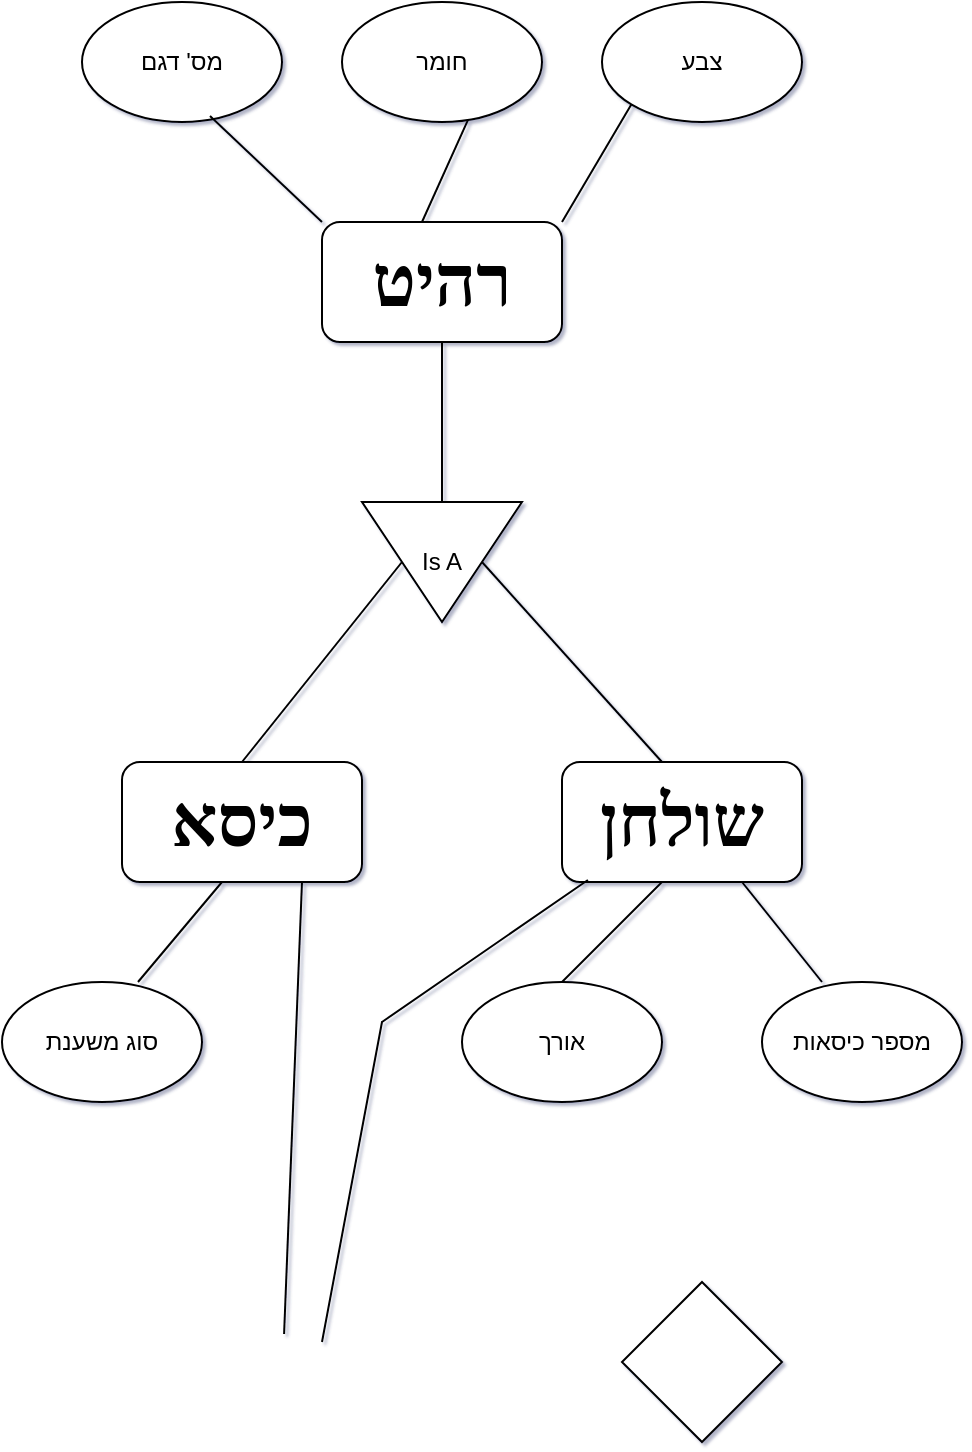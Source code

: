 <mxfile version="24.3.0" type="github">
  <diagram id="R2lEEEUBdFMjLlhIrx00" name="Page-1">
    <mxGraphModel dx="4413" dy="4406" grid="1" gridSize="10" guides="1" tooltips="1" connect="1" arrows="1" fold="1" page="1" pageScale="1" pageWidth="2339" pageHeight="3300" background="none" math="0" shadow="1" extFonts="Permanent Marker^https://fonts.googleapis.com/css?family=Permanent+Marker">
      <root>
        <mxCell id="0" />
        <mxCell id="1" parent="0" />
        <mxCell id="2YEoJBEUD9X2c-Rs0EWS-1" value="מס&#39; דגם" style="ellipse;whiteSpace=wrap;html=1;" vertex="1" parent="1">
          <mxGeometry x="-120" y="-60" width="100" height="60" as="geometry" />
        </mxCell>
        <mxCell id="2YEoJBEUD9X2c-Rs0EWS-3" value="&lt;h1&gt;&lt;font face=&quot;Comic Sans MS&quot; style=&quot;font-size: 36px;&quot;&gt;רהיט&lt;/font&gt;&lt;/h1&gt;" style="rounded=1;whiteSpace=wrap;html=1;" vertex="1" parent="1">
          <mxGeometry y="50" width="120" height="60" as="geometry" />
        </mxCell>
        <mxCell id="2YEoJBEUD9X2c-Rs0EWS-4" value="חומר" style="ellipse;whiteSpace=wrap;html=1;" vertex="1" parent="1">
          <mxGeometry x="10" y="-60" width="100" height="60" as="geometry" />
        </mxCell>
        <mxCell id="2YEoJBEUD9X2c-Rs0EWS-5" value="צבע" style="ellipse;whiteSpace=wrap;html=1;" vertex="1" parent="1">
          <mxGeometry x="140" y="-60" width="100" height="60" as="geometry" />
        </mxCell>
        <mxCell id="2YEoJBEUD9X2c-Rs0EWS-6" value="" style="endArrow=none;html=1;rounded=0;entryX=0;entryY=1;entryDx=0;entryDy=0;" edge="1" parent="1" target="2YEoJBEUD9X2c-Rs0EWS-5">
          <mxGeometry width="50" height="50" relative="1" as="geometry">
            <mxPoint x="120" y="50" as="sourcePoint" />
            <mxPoint x="170" as="targetPoint" />
          </mxGeometry>
        </mxCell>
        <mxCell id="2YEoJBEUD9X2c-Rs0EWS-7" value="" style="endArrow=none;html=1;rounded=0;entryX=0.63;entryY=0.983;entryDx=0;entryDy=0;entryPerimeter=0;" edge="1" parent="1" target="2YEoJBEUD9X2c-Rs0EWS-4">
          <mxGeometry width="50" height="50" relative="1" as="geometry">
            <mxPoint x="50" y="50" as="sourcePoint" />
            <mxPoint x="100" as="targetPoint" />
          </mxGeometry>
        </mxCell>
        <mxCell id="2YEoJBEUD9X2c-Rs0EWS-8" value="" style="endArrow=none;html=1;rounded=0;entryX=0.64;entryY=0.95;entryDx=0;entryDy=0;entryPerimeter=0;exitX=0;exitY=0;exitDx=0;exitDy=0;" edge="1" parent="1" source="2YEoJBEUD9X2c-Rs0EWS-3" target="2YEoJBEUD9X2c-Rs0EWS-1">
          <mxGeometry width="50" height="50" relative="1" as="geometry">
            <mxPoint x="60" y="60" as="sourcePoint" />
            <mxPoint x="83" y="9" as="targetPoint" />
            <Array as="points" />
          </mxGeometry>
        </mxCell>
        <mxCell id="2YEoJBEUD9X2c-Rs0EWS-9" value="Is A" style="triangle;whiteSpace=wrap;html=1;direction=south;" vertex="1" parent="1">
          <mxGeometry x="20" y="190" width="80" height="60" as="geometry" />
        </mxCell>
        <mxCell id="2YEoJBEUD9X2c-Rs0EWS-10" value="" style="endArrow=none;html=1;rounded=0;entryX=0.5;entryY=1;entryDx=0;entryDy=0;" edge="1" parent="1" target="2YEoJBEUD9X2c-Rs0EWS-3">
          <mxGeometry width="50" height="50" relative="1" as="geometry">
            <mxPoint x="60" y="190" as="sourcePoint" />
            <mxPoint x="110" y="140" as="targetPoint" />
          </mxGeometry>
        </mxCell>
        <mxCell id="2YEoJBEUD9X2c-Rs0EWS-11" value="&lt;b&gt;&lt;font face=&quot;Comic Sans MS&quot; style=&quot;font-size: 36px;&quot;&gt;כיסא&lt;/font&gt;&lt;/b&gt;" style="rounded=1;whiteSpace=wrap;html=1;" vertex="1" parent="1">
          <mxGeometry x="-100" y="320" width="120" height="60" as="geometry" />
        </mxCell>
        <mxCell id="2YEoJBEUD9X2c-Rs0EWS-12" value="&lt;font face=&quot;Comic Sans MS&quot; style=&quot;font-size: 36px;&quot;&gt;&lt;b&gt;שולחן&lt;/b&gt;&lt;/font&gt;" style="rounded=1;whiteSpace=wrap;html=1;" vertex="1" parent="1">
          <mxGeometry x="120" y="320" width="120" height="60" as="geometry" />
        </mxCell>
        <mxCell id="2YEoJBEUD9X2c-Rs0EWS-14" value="" style="endArrow=none;html=1;rounded=0;entryX=0.5;entryY=1;entryDx=0;entryDy=0;" edge="1" parent="1" target="2YEoJBEUD9X2c-Rs0EWS-9">
          <mxGeometry width="50" height="50" relative="1" as="geometry">
            <mxPoint x="-40" y="320" as="sourcePoint" />
            <mxPoint x="10" y="270" as="targetPoint" />
          </mxGeometry>
        </mxCell>
        <mxCell id="2YEoJBEUD9X2c-Rs0EWS-15" value="" style="endArrow=none;html=1;rounded=0;entryX=0.5;entryY=0;entryDx=0;entryDy=0;" edge="1" parent="1" target="2YEoJBEUD9X2c-Rs0EWS-9">
          <mxGeometry width="50" height="50" relative="1" as="geometry">
            <mxPoint x="170" y="320" as="sourcePoint" />
            <mxPoint x="220" y="270" as="targetPoint" />
          </mxGeometry>
        </mxCell>
        <mxCell id="2YEoJBEUD9X2c-Rs0EWS-16" value="סוג משענת" style="ellipse;whiteSpace=wrap;html=1;" vertex="1" parent="1">
          <mxGeometry x="-160" y="430" width="100" height="60" as="geometry" />
        </mxCell>
        <mxCell id="2YEoJBEUD9X2c-Rs0EWS-17" value="" style="endArrow=none;html=1;rounded=0;exitX=0.68;exitY=0;exitDx=0;exitDy=0;exitPerimeter=0;" edge="1" parent="1" source="2YEoJBEUD9X2c-Rs0EWS-16">
          <mxGeometry width="50" height="50" relative="1" as="geometry">
            <mxPoint x="-100" y="430" as="sourcePoint" />
            <mxPoint x="-50" y="380" as="targetPoint" />
          </mxGeometry>
        </mxCell>
        <mxCell id="2YEoJBEUD9X2c-Rs0EWS-18" value="אורך" style="ellipse;whiteSpace=wrap;html=1;" vertex="1" parent="1">
          <mxGeometry x="70" y="430" width="100" height="60" as="geometry" />
        </mxCell>
        <mxCell id="2YEoJBEUD9X2c-Rs0EWS-19" value="מספר כיסאות" style="ellipse;whiteSpace=wrap;html=1;" vertex="1" parent="1">
          <mxGeometry x="220" y="430" width="100" height="60" as="geometry" />
        </mxCell>
        <mxCell id="2YEoJBEUD9X2c-Rs0EWS-20" value="" style="endArrow=none;html=1;rounded=0;" edge="1" parent="1">
          <mxGeometry width="50" height="50" relative="1" as="geometry">
            <mxPoint x="120" y="430" as="sourcePoint" />
            <mxPoint x="170" y="380" as="targetPoint" />
          </mxGeometry>
        </mxCell>
        <mxCell id="2YEoJBEUD9X2c-Rs0EWS-21" value="" style="endArrow=none;html=1;rounded=0;entryX=0.75;entryY=1;entryDx=0;entryDy=0;exitX=0.3;exitY=0;exitDx=0;exitDy=0;exitPerimeter=0;" edge="1" parent="1" source="2YEoJBEUD9X2c-Rs0EWS-19" target="2YEoJBEUD9X2c-Rs0EWS-12">
          <mxGeometry width="50" height="50" relative="1" as="geometry">
            <mxPoint x="250" y="450" as="sourcePoint" />
            <mxPoint x="300" y="400" as="targetPoint" />
          </mxGeometry>
        </mxCell>
        <mxCell id="2YEoJBEUD9X2c-Rs0EWS-24" value="" style="endArrow=none;html=1;rounded=0;entryX=0.75;entryY=1;entryDx=0;entryDy=0;exitX=0.342;exitY=-0.067;exitDx=0;exitDy=0;exitPerimeter=0;" edge="1" parent="1" target="2YEoJBEUD9X2c-Rs0EWS-11">
          <mxGeometry width="50" height="50" relative="1" as="geometry">
            <mxPoint x="-18.96" y="605.98" as="sourcePoint" />
            <mxPoint x="40" y="390" as="targetPoint" />
          </mxGeometry>
        </mxCell>
        <mxCell id="2YEoJBEUD9X2c-Rs0EWS-25" value="" style="endArrow=none;html=1;rounded=0;entryX=0.108;entryY=0.983;entryDx=0;entryDy=0;entryPerimeter=0;" edge="1" parent="1" target="2YEoJBEUD9X2c-Rs0EWS-12">
          <mxGeometry width="50" height="50" relative="1" as="geometry">
            <mxPoint x="30" y="450" as="sourcePoint" />
            <mxPoint x="130" y="370" as="targetPoint" />
            <Array as="points">
              <mxPoint y="610" />
              <mxPoint x="30" y="450" />
            </Array>
          </mxGeometry>
        </mxCell>
        <mxCell id="2YEoJBEUD9X2c-Rs0EWS-26" value="" style="rhombus;whiteSpace=wrap;html=1;" vertex="1" parent="1">
          <mxGeometry x="150" y="580" width="80" height="80" as="geometry" />
        </mxCell>
      </root>
    </mxGraphModel>
  </diagram>
</mxfile>
